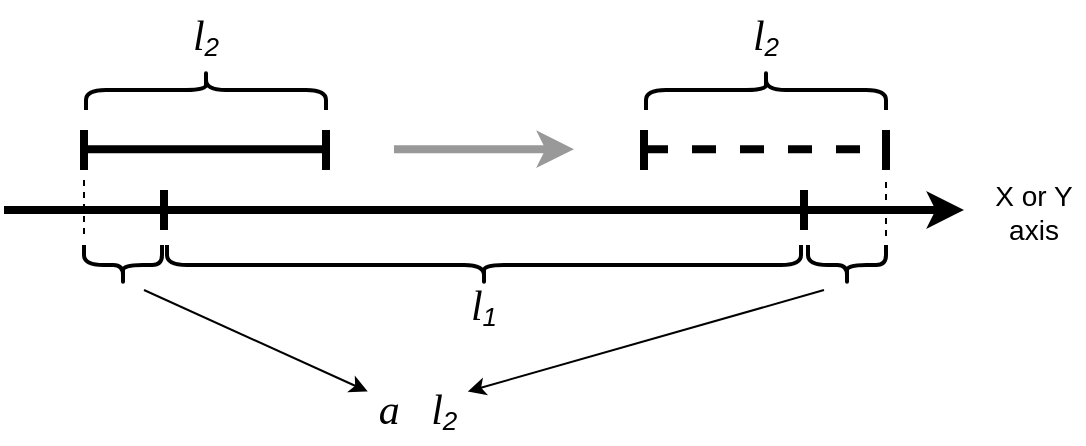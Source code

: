 <mxfile version="12.9.10" type="device"><diagram id="h0aa89EagOjkPsWuwJnO" name="Page-1"><mxGraphModel dx="651" dy="424" grid="1" gridSize="10" guides="1" tooltips="1" connect="1" arrows="1" fold="1" page="1" pageScale="1" pageWidth="827" pageHeight="1169" math="0" shadow="0"><root><mxCell id="0"/><mxCell id="1" parent="0"/><mxCell id="HjD1Yz_ylQwAWyTdOhYZ-6" value="" style="endArrow=classic;html=1;strokeWidth=4;" edge="1" parent="1" source="HjD1Yz_ylQwAWyTdOhYZ-4"><mxGeometry width="50" height="50" relative="1" as="geometry"><mxPoint x="120" y="340" as="sourcePoint"/><mxPoint x="640" y="340" as="targetPoint"/></mxGeometry></mxCell><mxCell id="HjD1Yz_ylQwAWyTdOhYZ-4" value="" style="shape=crossbar;whiteSpace=wrap;html=1;rounded=1;strokeWidth=4;" vertex="1" parent="1"><mxGeometry x="240" y="330" width="320" height="20" as="geometry"/></mxCell><mxCell id="HjD1Yz_ylQwAWyTdOhYZ-9" value="" style="line;strokeWidth=4;html=1;" vertex="1" parent="1"><mxGeometry x="160" y="335" width="80" height="10" as="geometry"/></mxCell><mxCell id="HjD1Yz_ylQwAWyTdOhYZ-24" value="" style="group" vertex="1" connectable="0" parent="1"><mxGeometry x="480.0" y="300" width="121" height="20" as="geometry"/></mxCell><mxCell id="HjD1Yz_ylQwAWyTdOhYZ-21" value="" style="endArrow=none;html=1;strokeWidth=4;dashed=1;" edge="1" parent="HjD1Yz_ylQwAWyTdOhYZ-24"><mxGeometry width="50" height="50" relative="1" as="geometry"><mxPoint y="9.58" as="sourcePoint"/><mxPoint x="120" y="9.58" as="targetPoint"/></mxGeometry></mxCell><mxCell id="HjD1Yz_ylQwAWyTdOhYZ-22" value="" style="endArrow=none;html=1;strokeWidth=4;" edge="1" parent="HjD1Yz_ylQwAWyTdOhYZ-24"><mxGeometry width="50" height="50" relative="1" as="geometry"><mxPoint y="20" as="sourcePoint"/><mxPoint as="targetPoint"/></mxGeometry></mxCell><mxCell id="HjD1Yz_ylQwAWyTdOhYZ-23" value="" style="endArrow=none;html=1;strokeWidth=4;" edge="1" parent="HjD1Yz_ylQwAWyTdOhYZ-24"><mxGeometry width="50" height="50" relative="1" as="geometry"><mxPoint x="121" y="20" as="sourcePoint"/><mxPoint x="121" as="targetPoint"/></mxGeometry></mxCell><mxCell id="HjD1Yz_ylQwAWyTdOhYZ-25" value="" style="group" vertex="1" connectable="0" parent="1"><mxGeometry x="200" y="300" width="121.0" height="20" as="geometry"/></mxCell><mxCell id="HjD1Yz_ylQwAWyTdOhYZ-16" value="" style="endArrow=none;html=1;strokeWidth=4;" edge="1" parent="HjD1Yz_ylQwAWyTdOhYZ-25"><mxGeometry width="50" height="50" relative="1" as="geometry"><mxPoint y="9.58" as="sourcePoint"/><mxPoint x="120" y="9.58" as="targetPoint"/></mxGeometry></mxCell><mxCell id="HjD1Yz_ylQwAWyTdOhYZ-19" value="" style="endArrow=none;html=1;strokeWidth=4;" edge="1" parent="HjD1Yz_ylQwAWyTdOhYZ-25"><mxGeometry width="50" height="50" relative="1" as="geometry"><mxPoint y="20" as="sourcePoint"/><mxPoint as="targetPoint"/></mxGeometry></mxCell><mxCell id="HjD1Yz_ylQwAWyTdOhYZ-20" value="" style="endArrow=none;html=1;strokeWidth=4;" edge="1" parent="HjD1Yz_ylQwAWyTdOhYZ-25"><mxGeometry width="50" height="50" relative="1" as="geometry"><mxPoint x="121.0" y="20" as="sourcePoint"/><mxPoint x="121.0" as="targetPoint"/></mxGeometry></mxCell><mxCell id="HjD1Yz_ylQwAWyTdOhYZ-26" value="" style="shape=curlyBracket;whiteSpace=wrap;html=1;rounded=1;strokeWidth=2;rotation=-90;direction=east;" vertex="1" parent="1"><mxGeometry x="390" y="209" width="20" height="317" as="geometry"/></mxCell><mxCell id="HjD1Yz_ylQwAWyTdOhYZ-27" value="&lt;i style=&quot;font-family: &amp;#34;times new roman&amp;#34; ; font-size: 21px&quot;&gt;l&lt;/i&gt;&lt;i&gt;&lt;font size=&quot;1&quot;&gt;&lt;sub style=&quot;font-size: 13px&quot;&gt;1&lt;/sub&gt;&lt;/font&gt;&lt;/i&gt;" style="text;html=1;strokeColor=none;fillColor=none;align=center;verticalAlign=middle;whiteSpace=wrap;rounded=0;" vertex="1" parent="1"><mxGeometry x="353.13" y="370" width="93.75" height="35" as="geometry"/></mxCell><mxCell id="HjD1Yz_ylQwAWyTdOhYZ-29" value="" style="shape=curlyBracket;whiteSpace=wrap;html=1;rounded=1;strokeWidth=2;direction=south;" vertex="1" parent="1"><mxGeometry x="201" y="270" width="120" height="20" as="geometry"/></mxCell><mxCell id="HjD1Yz_ylQwAWyTdOhYZ-31" value="" style="shape=curlyBracket;whiteSpace=wrap;html=1;rounded=1;strokeWidth=2;direction=south;" vertex="1" parent="1"><mxGeometry x="481" y="270" width="120" height="20" as="geometry"/></mxCell><mxCell id="HjD1Yz_ylQwAWyTdOhYZ-32" value="" style="endArrow=classic;html=1;strokeWidth=4;strokeColor=#999999;" edge="1" parent="1"><mxGeometry width="50" height="50" relative="1" as="geometry"><mxPoint x="355" y="309.58" as="sourcePoint"/><mxPoint x="445" y="309.58" as="targetPoint"/></mxGeometry></mxCell><mxCell id="HjD1Yz_ylQwAWyTdOhYZ-33" value="" style="line;strokeWidth=1;direction=south;html=1;dashed=1;" vertex="1" parent="1"><mxGeometry x="195" y="325" width="10" height="30" as="geometry"/></mxCell><mxCell id="HjD1Yz_ylQwAWyTdOhYZ-34" value="" style="line;strokeWidth=1;direction=south;html=1;dashed=1;" vertex="1" parent="1"><mxGeometry x="596" y="326" width="10" height="30" as="geometry"/></mxCell><mxCell id="HjD1Yz_ylQwAWyTdOhYZ-36" value="" style="shape=curlyBracket;whiteSpace=wrap;html=1;rounded=1;strokeWidth=2;direction=north;" vertex="1" parent="1"><mxGeometry x="200" y="357.5" width="39" height="20" as="geometry"/></mxCell><mxCell id="HjD1Yz_ylQwAWyTdOhYZ-38" value="" style="shape=curlyBracket;whiteSpace=wrap;html=1;rounded=1;strokeWidth=2;direction=north;" vertex="1" parent="1"><mxGeometry x="562" y="357.5" width="39" height="20" as="geometry"/></mxCell><mxCell id="HjD1Yz_ylQwAWyTdOhYZ-39" value="&lt;i style=&quot;font-family: &amp;#34;times new roman&amp;#34; ; font-size: 21px&quot;&gt;l&lt;/i&gt;&lt;i&gt;&lt;font size=&quot;1&quot;&gt;&lt;sub style=&quot;font-size: 13px&quot;&gt;2&lt;/sub&gt;&lt;/font&gt;&lt;/i&gt;" style="text;html=1;strokeColor=none;fillColor=none;align=center;verticalAlign=middle;whiteSpace=wrap;rounded=0;" vertex="1" parent="1"><mxGeometry x="213.63" y="235" width="93.75" height="35" as="geometry"/></mxCell><mxCell id="HjD1Yz_ylQwAWyTdOhYZ-40" value="&lt;i style=&quot;font-family: &amp;#34;times new roman&amp;#34; ; font-size: 21px&quot;&gt;l&lt;/i&gt;&lt;i&gt;&lt;font size=&quot;1&quot;&gt;&lt;sub style=&quot;font-size: 13px&quot;&gt;2&lt;/sub&gt;&lt;/font&gt;&lt;/i&gt;" style="text;html=1;strokeColor=none;fillColor=none;align=center;verticalAlign=middle;whiteSpace=wrap;rounded=0;" vertex="1" parent="1"><mxGeometry x="494.12" y="235" width="93.75" height="35" as="geometry"/></mxCell><mxCell id="HjD1Yz_ylQwAWyTdOhYZ-41" value="&lt;i style=&quot;font-family: &amp;#34;times new roman&amp;#34; ; font-size: 21px&quot;&gt;a&amp;nbsp; &amp;nbsp;l&lt;/i&gt;&lt;i&gt;&lt;font size=&quot;1&quot;&gt;&lt;sub style=&quot;font-size: 13px&quot;&gt;2&lt;/sub&gt;&lt;/font&gt;&lt;/i&gt;" style="text;html=1;strokeColor=none;fillColor=none;align=center;verticalAlign=middle;whiteSpace=wrap;rounded=0;" vertex="1" parent="1"><mxGeometry x="341.88" y="422" width="50" height="35" as="geometry"/></mxCell><mxCell id="HjD1Yz_ylQwAWyTdOhYZ-48" value="" style="shape=image;html=1;verticalAlign=top;verticalLabelPosition=bottom;labelBackgroundColor=#ffffff;imageAspect=0;aspect=fixed;image=https://cdn0.iconfinder.com/data/icons/slim-square-icons-basics/100/basics-22-128.png;strokeWidth=4;" vertex="1" parent="1"><mxGeometry x="358.88" y="431.5" width="16" height="16" as="geometry"/></mxCell><mxCell id="HjD1Yz_ylQwAWyTdOhYZ-49" value="" style="endArrow=classic;html=1;strokeColor=#000000;strokeWidth=1;entryX=1;entryY=0.25;entryDx=0;entryDy=0;" edge="1" parent="1" target="HjD1Yz_ylQwAWyTdOhYZ-41"><mxGeometry width="50" height="50" relative="1" as="geometry"><mxPoint x="570" y="380" as="sourcePoint"/><mxPoint x="220" y="438" as="targetPoint"/></mxGeometry></mxCell><mxCell id="HjD1Yz_ylQwAWyTdOhYZ-50" value="" style="endArrow=classic;html=1;strokeColor=#000000;strokeWidth=1;entryX=0;entryY=0.25;entryDx=0;entryDy=0;" edge="1" parent="1" target="HjD1Yz_ylQwAWyTdOhYZ-41"><mxGeometry width="50" height="50" relative="1" as="geometry"><mxPoint x="230" y="380" as="sourcePoint"/><mxPoint x="401.88" y="440.75" as="targetPoint"/></mxGeometry></mxCell><mxCell id="HjD1Yz_ylQwAWyTdOhYZ-51" value="&lt;font style=&quot;font-size: 14px&quot;&gt;X or Y axis&lt;/font&gt;" style="text;html=1;strokeColor=none;fillColor=none;align=center;verticalAlign=middle;whiteSpace=wrap;rounded=0;" vertex="1" parent="1"><mxGeometry x="650" y="331" width="50" height="20" as="geometry"/></mxCell></root></mxGraphModel></diagram></mxfile>